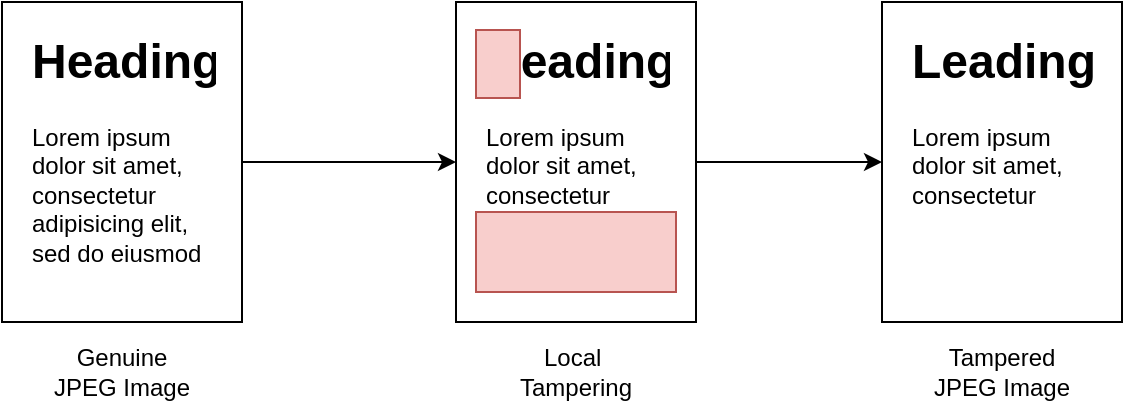 <mxfile version="14.8.1" type="github">
  <diagram id="n12vZq-3YnI4Sh2MPuSc" name="Page-1">
    <mxGraphModel dx="1350" dy="712" grid="1" gridSize="10" guides="1" tooltips="1" connect="1" arrows="1" fold="1" page="1" pageScale="1" pageWidth="827" pageHeight="1169" math="0" shadow="0">
      <root>
        <mxCell id="0" />
        <mxCell id="1" parent="0" />
        <mxCell id="KOx8ZQwK1bCqLAcOL2qJ-6" style="edgeStyle=orthogonalEdgeStyle;rounded=0;orthogonalLoop=1;jettySize=auto;html=1;exitX=1;exitY=0.5;exitDx=0;exitDy=0;entryX=0;entryY=0.5;entryDx=0;entryDy=0;" edge="1" parent="1" source="KOx8ZQwK1bCqLAcOL2qJ-1" target="KOx8ZQwK1bCqLAcOL2qJ-4">
          <mxGeometry relative="1" as="geometry" />
        </mxCell>
        <mxCell id="KOx8ZQwK1bCqLAcOL2qJ-1" value="" style="rounded=0;whiteSpace=wrap;html=1;" vertex="1" parent="1">
          <mxGeometry x="80" y="80" width="120" height="160" as="geometry" />
        </mxCell>
        <mxCell id="KOx8ZQwK1bCqLAcOL2qJ-2" value="&lt;h1&gt;Heading&lt;/h1&gt;&lt;p&gt;Lorem ipsum dolor sit amet, consectetur adipisicing elit, sed do eiusmod tempor incididunt ut labore et dolore magna aliqua.&lt;/p&gt;" style="text;html=1;strokeColor=none;fillColor=none;spacing=5;spacingTop=-20;whiteSpace=wrap;overflow=hidden;rounded=0;" vertex="1" parent="1">
          <mxGeometry x="90" y="90" width="100" height="120" as="geometry" />
        </mxCell>
        <mxCell id="KOx8ZQwK1bCqLAcOL2qJ-15" style="edgeStyle=orthogonalEdgeStyle;rounded=0;orthogonalLoop=1;jettySize=auto;html=1;exitX=1;exitY=0.5;exitDx=0;exitDy=0;entryX=0;entryY=0.5;entryDx=0;entryDy=0;" edge="1" parent="1" source="KOx8ZQwK1bCqLAcOL2qJ-4" target="KOx8ZQwK1bCqLAcOL2qJ-10">
          <mxGeometry relative="1" as="geometry" />
        </mxCell>
        <mxCell id="KOx8ZQwK1bCqLAcOL2qJ-4" value="" style="rounded=0;whiteSpace=wrap;html=1;" vertex="1" parent="1">
          <mxGeometry x="307" y="80" width="120" height="160" as="geometry" />
        </mxCell>
        <mxCell id="KOx8ZQwK1bCqLAcOL2qJ-5" value="&lt;h1&gt;Heading&lt;/h1&gt;&lt;p&gt;Lorem ipsum dolor sit amet, consectetur adipisicing elit, sed do eiusmod tempor incididunt ut labore et dolore magna aliqua.&lt;/p&gt;" style="text;html=1;strokeColor=none;fillColor=none;spacing=5;spacingTop=-20;whiteSpace=wrap;overflow=hidden;rounded=0;" vertex="1" parent="1">
          <mxGeometry x="317" y="90" width="100" height="120" as="geometry" />
        </mxCell>
        <mxCell id="KOx8ZQwK1bCqLAcOL2qJ-7" value="" style="rounded=0;whiteSpace=wrap;html=1;fillColor=#f8cecc;strokeColor=#b85450;" vertex="1" parent="1">
          <mxGeometry x="317" y="94" width="22" height="34" as="geometry" />
        </mxCell>
        <mxCell id="KOx8ZQwK1bCqLAcOL2qJ-9" value="" style="rounded=0;whiteSpace=wrap;html=1;fillColor=#f8cecc;strokeColor=#b85450;" vertex="1" parent="1">
          <mxGeometry x="317" y="185" width="100" height="40" as="geometry" />
        </mxCell>
        <mxCell id="KOx8ZQwK1bCqLAcOL2qJ-10" value="" style="rounded=0;whiteSpace=wrap;html=1;" vertex="1" parent="1">
          <mxGeometry x="520" y="80" width="120" height="160" as="geometry" />
        </mxCell>
        <mxCell id="KOx8ZQwK1bCqLAcOL2qJ-11" value="&lt;h1&gt;Leading&lt;/h1&gt;&lt;p&gt;Lorem ipsum dolor sit amet, consectetur&amp;nbsp;&lt;/p&gt;" style="text;html=1;strokeColor=none;fillColor=none;spacing=5;spacingTop=-20;whiteSpace=wrap;overflow=hidden;rounded=0;" vertex="1" parent="1">
          <mxGeometry x="530" y="90" width="100" height="120" as="geometry" />
        </mxCell>
        <mxCell id="KOx8ZQwK1bCqLAcOL2qJ-16" value="Genuine JPEG Image" style="text;html=1;strokeColor=none;fillColor=none;align=center;verticalAlign=middle;whiteSpace=wrap;rounded=0;" vertex="1" parent="1">
          <mxGeometry x="100" y="250" width="80" height="30" as="geometry" />
        </mxCell>
        <mxCell id="KOx8ZQwK1bCqLAcOL2qJ-17" value="Tampered JPEG Image" style="text;html=1;strokeColor=none;fillColor=none;align=center;verticalAlign=middle;whiteSpace=wrap;rounded=0;" vertex="1" parent="1">
          <mxGeometry x="540" y="250" width="80" height="30" as="geometry" />
        </mxCell>
        <mxCell id="KOx8ZQwK1bCqLAcOL2qJ-18" value="Local&amp;nbsp; Tampering" style="text;html=1;strokeColor=none;fillColor=none;align=center;verticalAlign=middle;whiteSpace=wrap;rounded=0;" vertex="1" parent="1">
          <mxGeometry x="347" y="255" width="40" height="20" as="geometry" />
        </mxCell>
      </root>
    </mxGraphModel>
  </diagram>
</mxfile>
